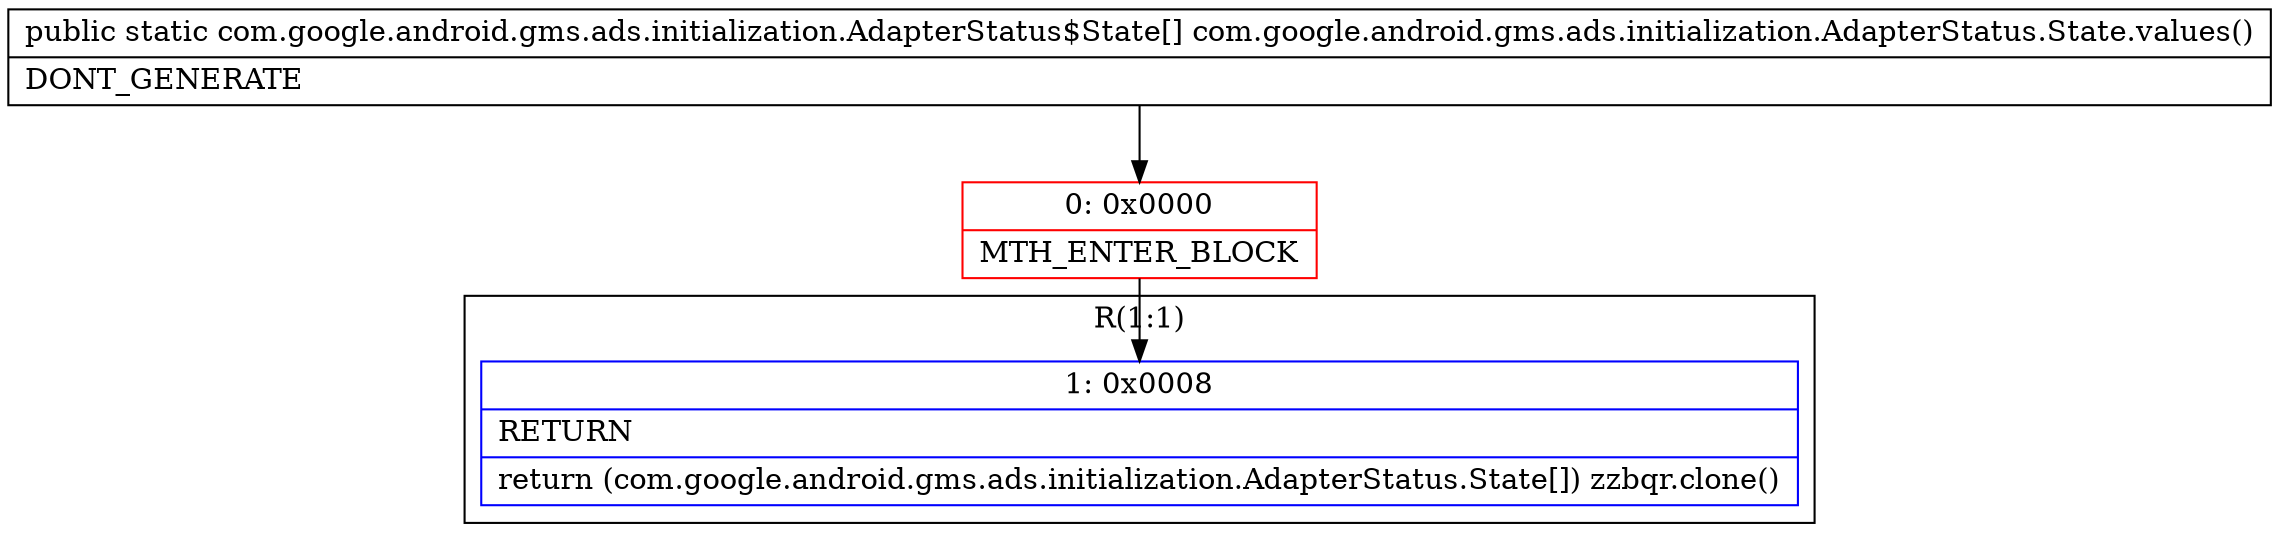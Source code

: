 digraph "CFG forcom.google.android.gms.ads.initialization.AdapterStatus.State.values()[Lcom\/google\/android\/gms\/ads\/initialization\/AdapterStatus$State;" {
subgraph cluster_Region_252444540 {
label = "R(1:1)";
node [shape=record,color=blue];
Node_1 [shape=record,label="{1\:\ 0x0008|RETURN\l|return (com.google.android.gms.ads.initialization.AdapterStatus.State[]) zzbqr.clone()\l}"];
}
Node_0 [shape=record,color=red,label="{0\:\ 0x0000|MTH_ENTER_BLOCK\l}"];
MethodNode[shape=record,label="{public static com.google.android.gms.ads.initialization.AdapterStatus$State[] com.google.android.gms.ads.initialization.AdapterStatus.State.values()  | DONT_GENERATE\l}"];
MethodNode -> Node_0;
Node_0 -> Node_1;
}

